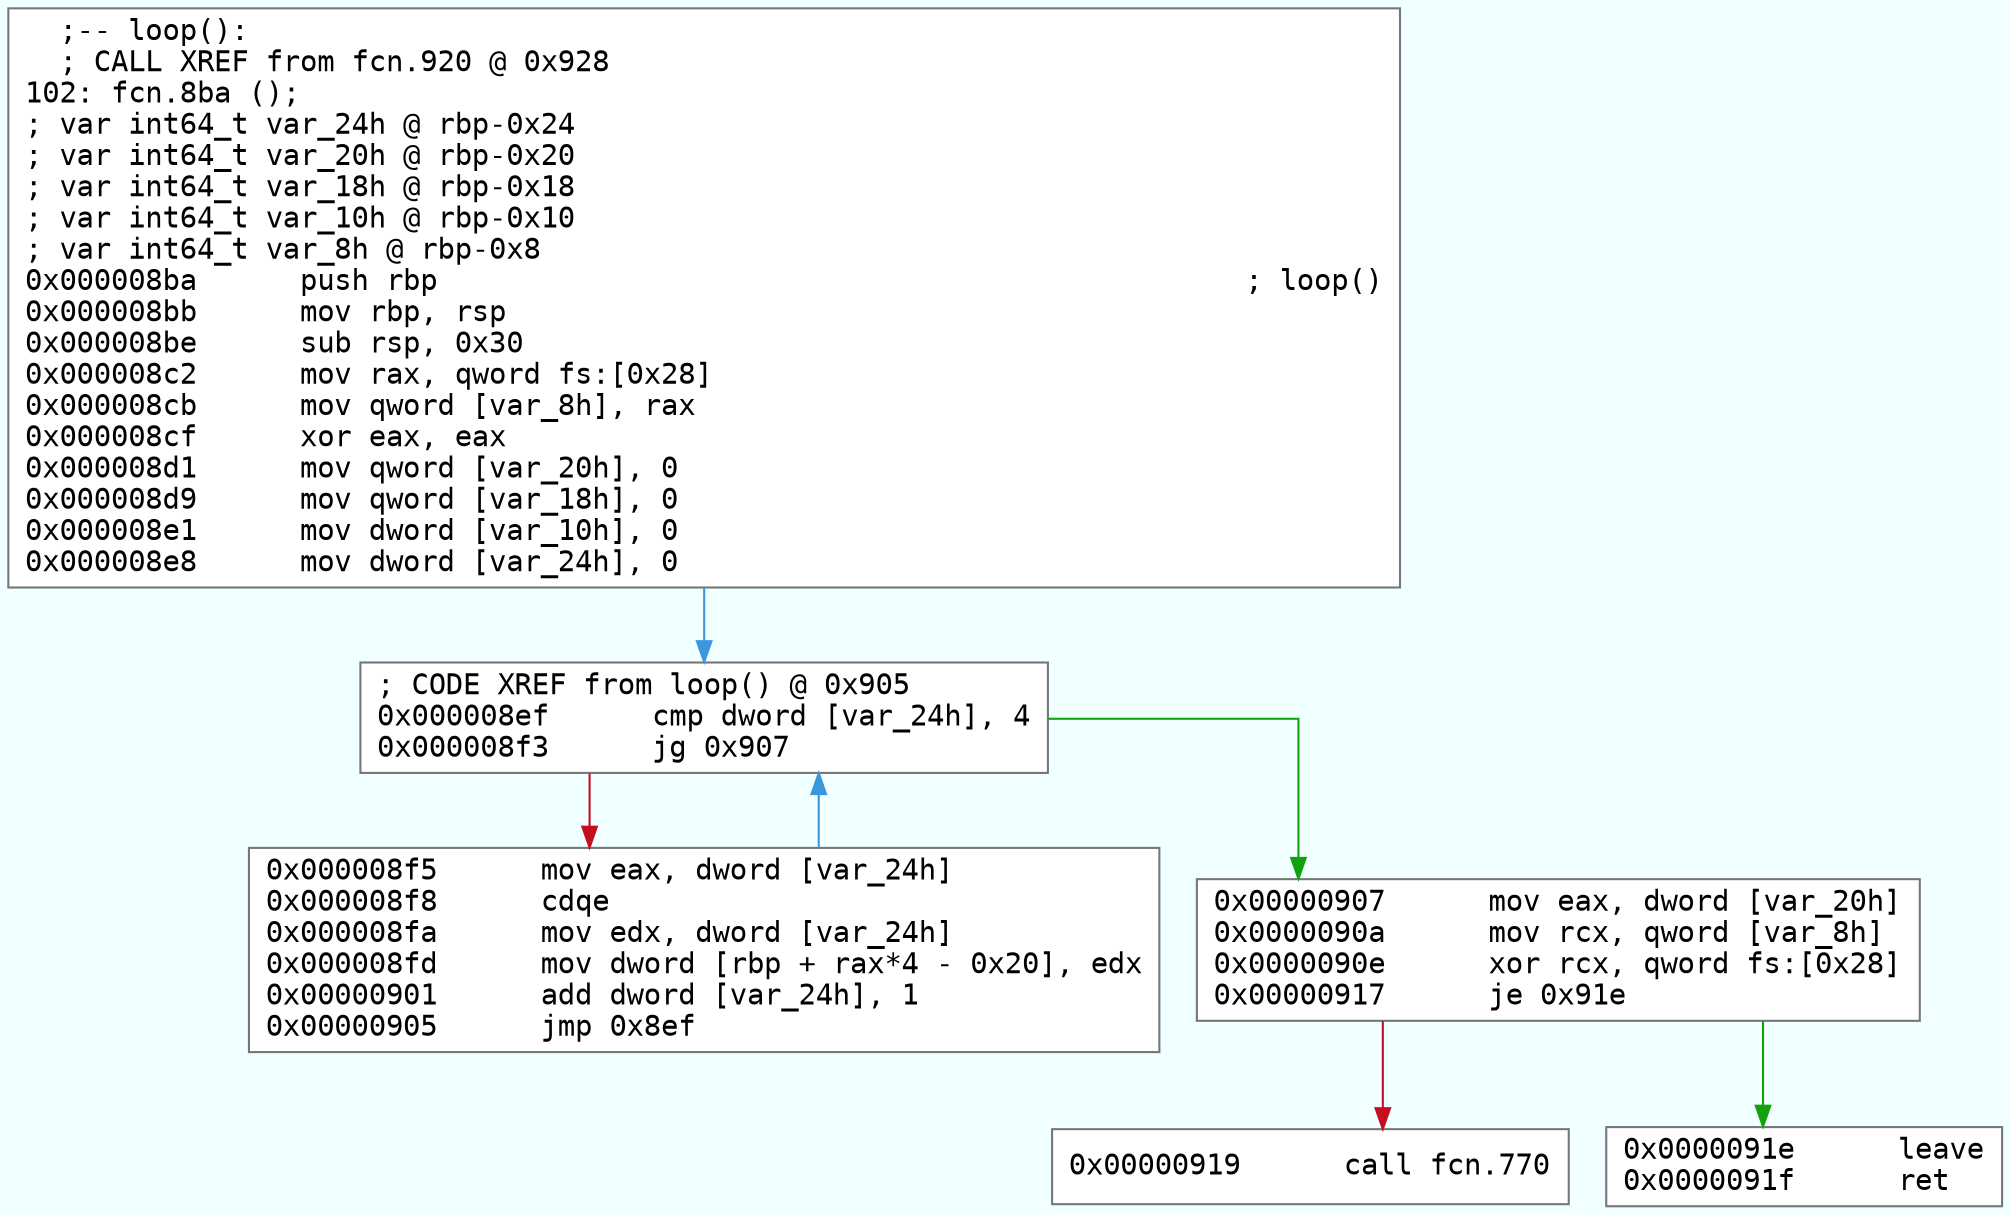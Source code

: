 digraph code {
	graph [bgcolor=azure fontsize=8 fontname="Courier" splines="ortho"];
	node [fillcolor=gray style=filled shape=box];
	edge [arrowhead="normal"];
	"0x000008ba" [URL="fcn.8ba/0x000008ba", fillcolor="white",color="#767676", fontname="Courier",label="  ;-- loop():\l  ; CALL XREF from fcn.920 @ 0x928\l102: fcn.8ba ();\l; var int64_t var_24h @ rbp-0x24\l; var int64_t var_20h @ rbp-0x20\l; var int64_t var_18h @ rbp-0x18\l; var int64_t var_10h @ rbp-0x10\l; var int64_t var_8h @ rbp-0x8\l0x000008ba      push rbp                                               ; loop()\l0x000008bb      mov rbp, rsp\l0x000008be      sub rsp, 0x30\l0x000008c2      mov rax, qword fs:[0x28]\l0x000008cb      mov qword [var_8h], rax\l0x000008cf      xor eax, eax\l0x000008d1      mov qword [var_20h], 0\l0x000008d9      mov qword [var_18h], 0\l0x000008e1      mov dword [var_10h], 0\l0x000008e8      mov dword [var_24h], 0\l"]
	"0x000008ef" [URL="fcn.8ba/0x000008ef", fillcolor="white",color="#767676", fontname="Courier",label="; CODE XREF from loop() @ 0x905\l0x000008ef      cmp dword [var_24h], 4\l0x000008f3      jg 0x907\l"]
	"0x000008f5" [URL="fcn.8ba/0x000008f5", fillcolor="white",color="#767676", fontname="Courier",label="0x000008f5      mov eax, dword [var_24h]\l0x000008f8      cdqe\l0x000008fa      mov edx, dword [var_24h]\l0x000008fd      mov dword [rbp + rax*4 - 0x20], edx\l0x00000901      add dword [var_24h], 1\l0x00000905      jmp 0x8ef\l"]
	"0x00000907" [URL="fcn.8ba/0x00000907", fillcolor="white",color="#767676", fontname="Courier",label="0x00000907      mov eax, dword [var_20h]\l0x0000090a      mov rcx, qword [var_8h]\l0x0000090e      xor rcx, qword fs:[0x28]\l0x00000917      je 0x91e\l"]
	"0x00000919" [URL="fcn.8ba/0x00000919", fillcolor="white",color="#767676", fontname="Courier",label="0x00000919      call fcn.770\l"]
	"0x0000091e" [URL="fcn.8ba/0x0000091e", fillcolor="white",color="#767676", fontname="Courier",label="0x0000091e      leave\l0x0000091f      ret\l"]
        "0x000008ba" -> "0x000008ef" [color="#3a96dd"];
        "0x000008ef" -> "0x00000907" [color="#13a10e"];
        "0x000008ef" -> "0x000008f5" [color="#c50f1f"];
        "0x000008f5" -> "0x000008ef" [color="#3a96dd"];
        "0x00000907" -> "0x0000091e" [color="#13a10e"];
        "0x00000907" -> "0x00000919" [color="#c50f1f"];
}
